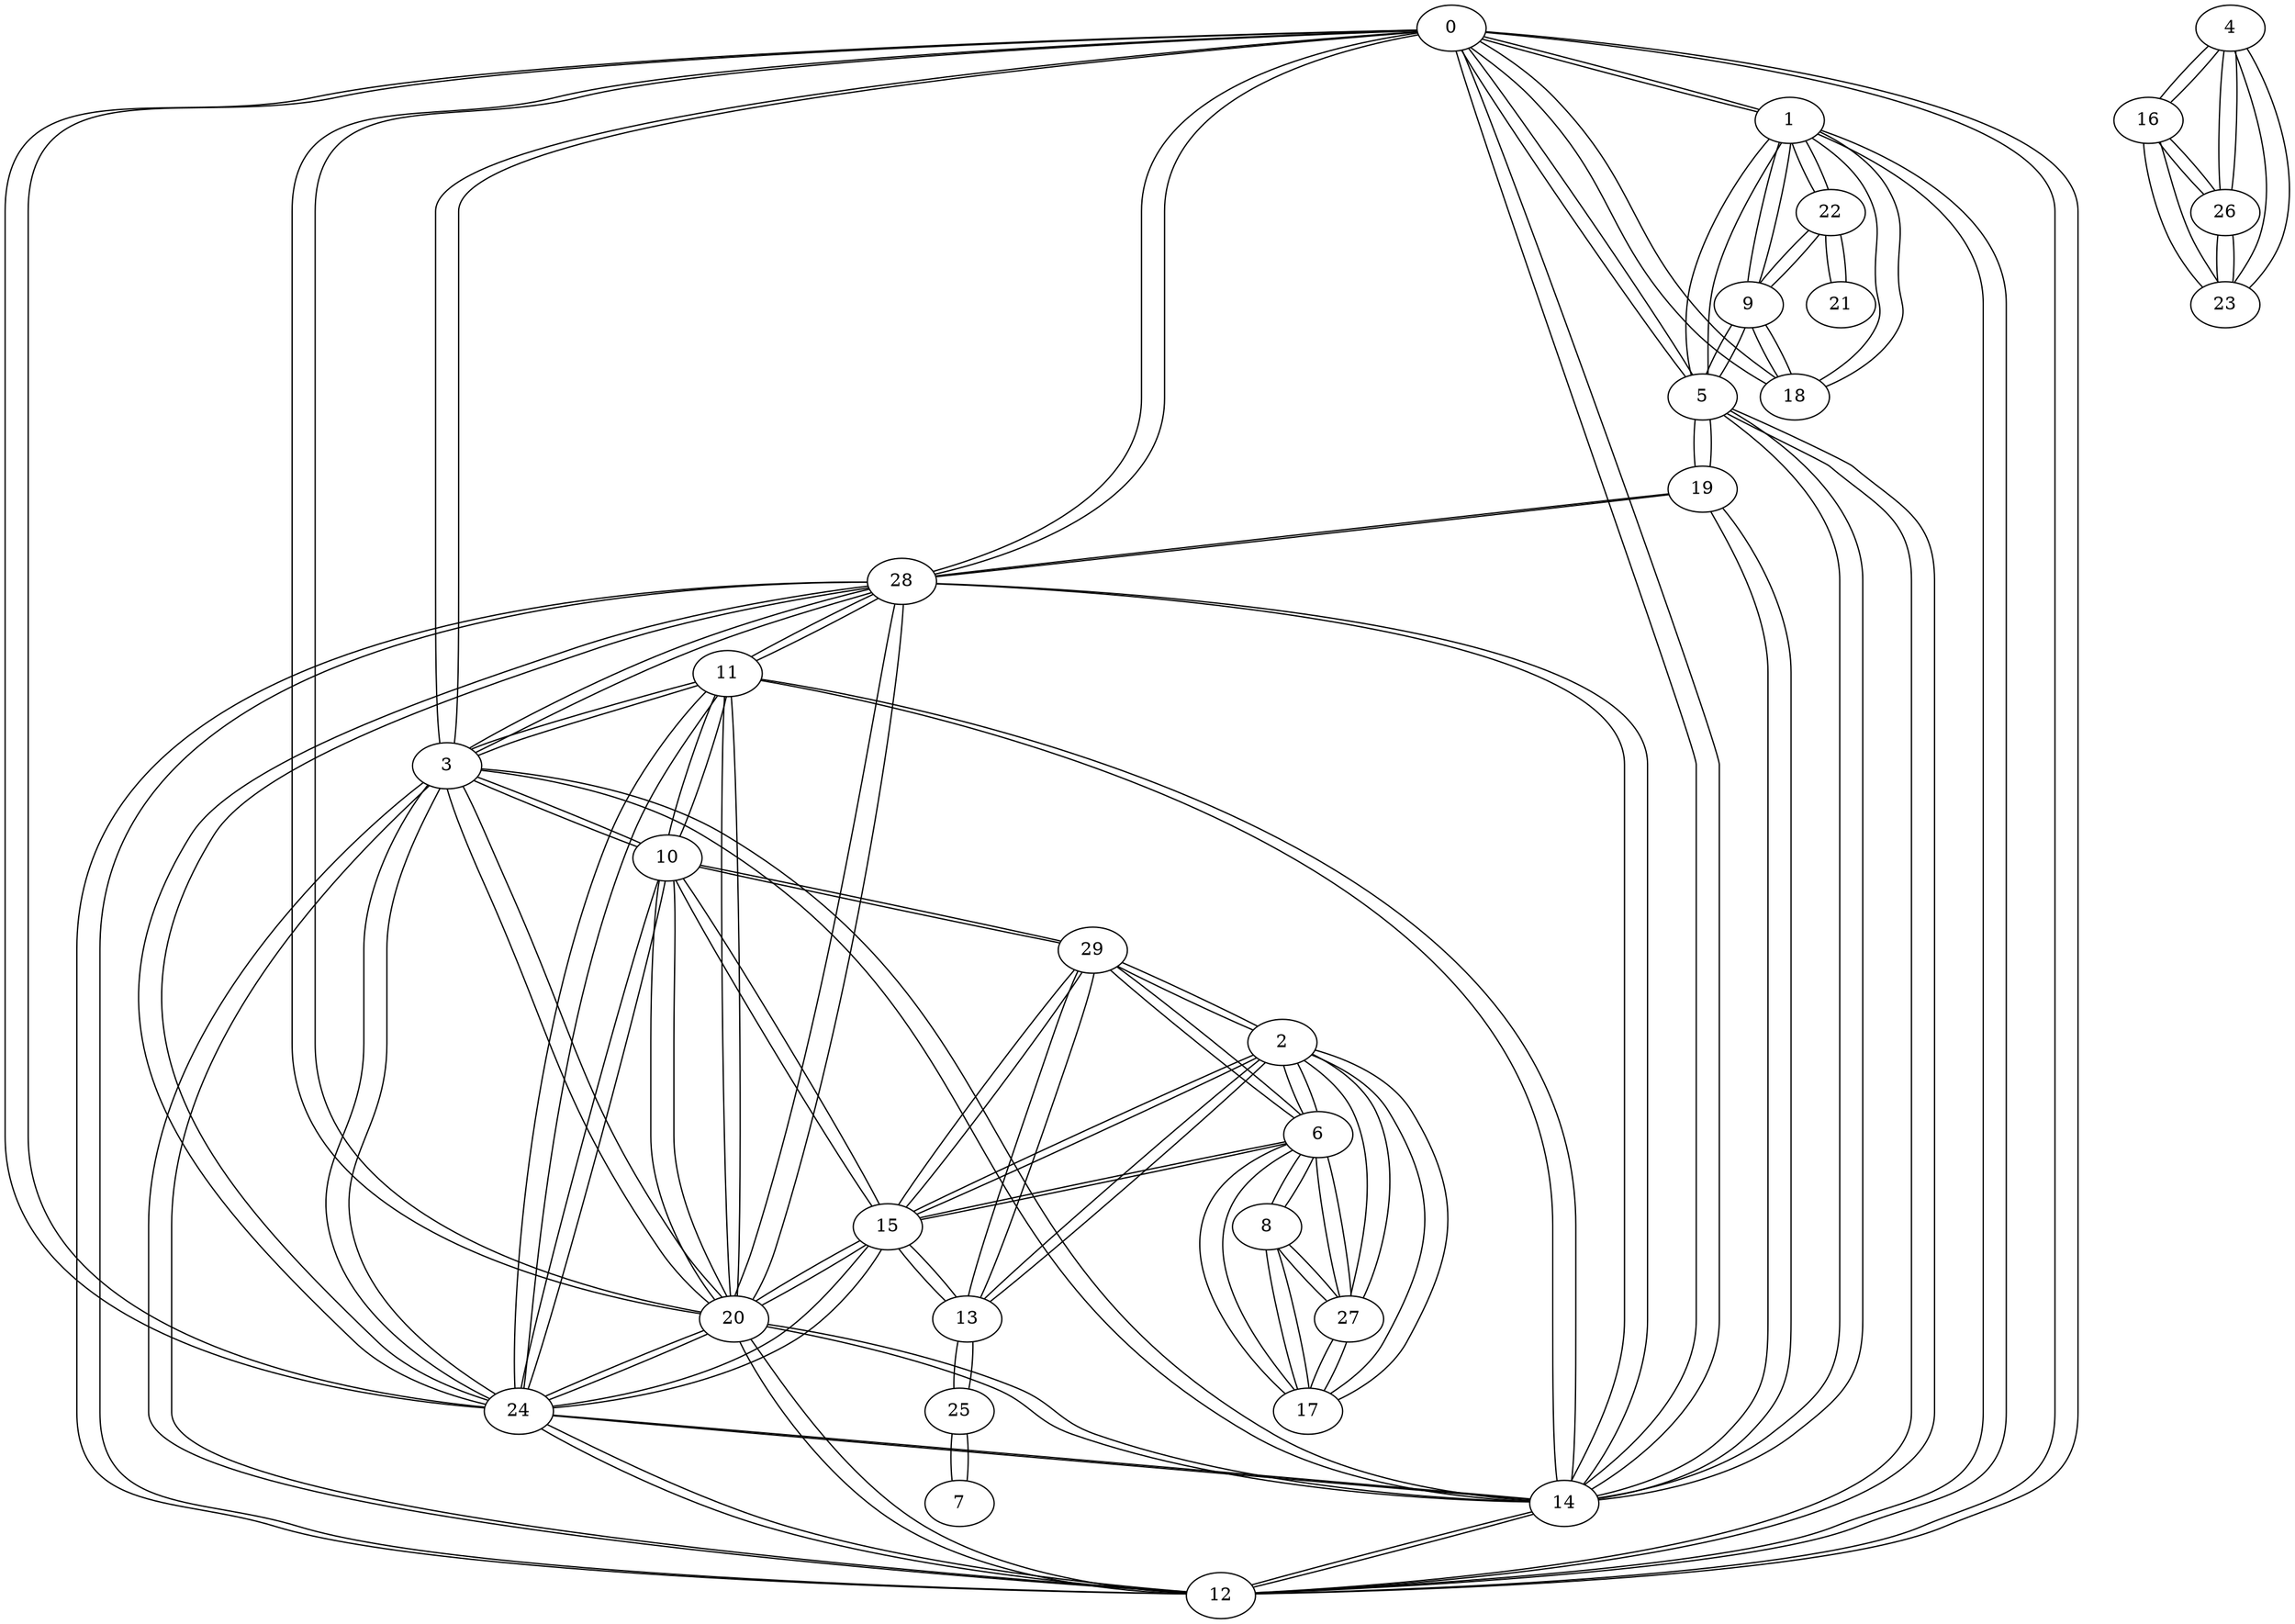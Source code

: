 graph X {
0 -- 1;
0 -- 3;
0 -- 5;
0 -- 12;
0 -- 14;
0 -- 18;
0 -- 20;
0 -- 24;
0 -- 28;
1 -- 0;
1 -- 5;
1 -- 9;
1 -- 12;
1 -- 18;
1 -- 22;
2 -- 6;
2 -- 13;
2 -- 15;
2 -- 17;
2 -- 27;
2 -- 29;
3 -- 0;
3 -- 10;
3 -- 11;
3 -- 12;
3 -- 14;
3 -- 20;
3 -- 24;
3 -- 28;
4 -- 16;
4 -- 23;
4 -- 26;
5 -- 0;
5 -- 1;
5 -- 9;
5 -- 12;
5 -- 14;
5 -- 19;
6 -- 2;
6 -- 8;
6 -- 15;
6 -- 17;
6 -- 27;
6 -- 29;
7 -- 25;
8 -- 6;
8 -- 17;
8 -- 27;
9 -- 1;
9 -- 5;
9 -- 18;
9 -- 22;
10 -- 3;
10 -- 11;
10 -- 15;
10 -- 20;
10 -- 24;
10 -- 29;
11 -- 3;
11 -- 10;
11 -- 14;
11 -- 20;
11 -- 24;
11 -- 28;
12 -- 0;
12 -- 1;
12 -- 3;
12 -- 5;
12 -- 14;
12 -- 20;
12 -- 24;
12 -- 28;
13 -- 2;
13 -- 15;
13 -- 25;
13 -- 29;
14 -- 0;
14 -- 3;
14 -- 5;
14 -- 11;
14 -- 12;
14 -- 19;
14 -- 20;
14 -- 24;
14 -- 28;
15 -- 2;
15 -- 6;
15 -- 10;
15 -- 13;
15 -- 20;
15 -- 24;
15 -- 29;
16 -- 4;
16 -- 23;
16 -- 26;
17 -- 2;
17 -- 6;
17 -- 8;
17 -- 27;
18 -- 0;
18 -- 1;
18 -- 9;
19 -- 5;
19 -- 14;
19 -- 28;
20 -- 0;
20 -- 3;
20 -- 10;
20 -- 11;
20 -- 12;
20 -- 14;
20 -- 15;
20 -- 24;
20 -- 28;
21 -- 22;
22 -- 1;
22 -- 9;
22 -- 21;
23 -- 4;
23 -- 16;
23 -- 26;
24 -- 0;
24 -- 3;
24 -- 10;
24 -- 11;
24 -- 12;
24 -- 14;
24 -- 15;
24 -- 20;
24 -- 28;
25 -- 7;
25 -- 13;
26 -- 4;
26 -- 16;
26 -- 23;
27 -- 2;
27 -- 6;
27 -- 8;
27 -- 17;
28 -- 0;
28 -- 3;
28 -- 11;
28 -- 12;
28 -- 14;
28 -- 19;
28 -- 20;
28 -- 24;
29 -- 2;
29 -- 6;
29 -- 10;
29 -- 13;
29 -- 15;
}

